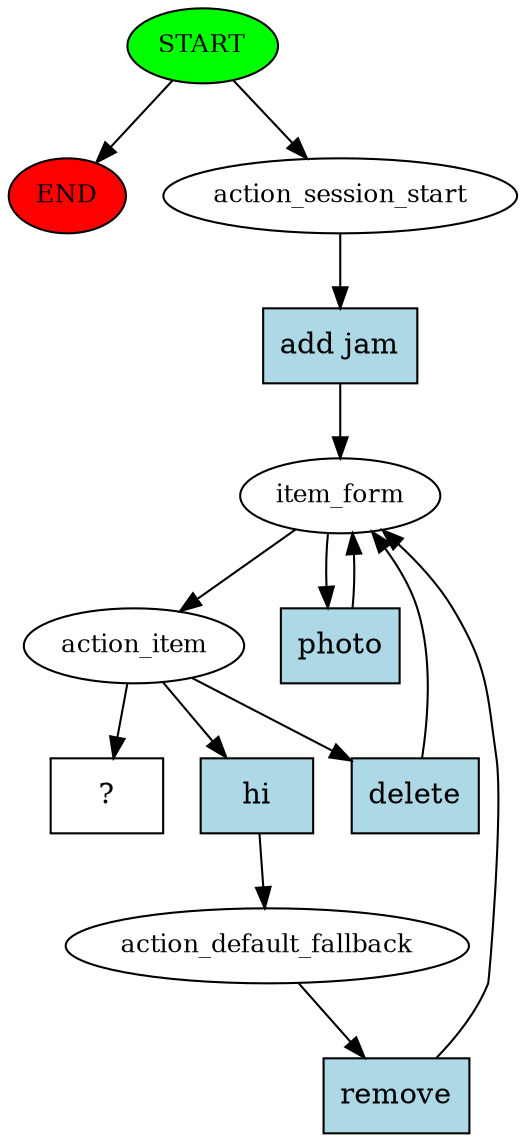 digraph  {
0 [class="start active", fillcolor=green, fontsize=12, label=START, style=filled];
"-1" [class=end, fillcolor=red, fontsize=12, label=END, style=filled];
1 [class=active, fontsize=12, label=action_session_start];
2 [class=active, fontsize=12, label=item_form];
3 [class=active, fontsize=12, label=action_item];
7 [class=active, fontsize=12, label=action_default_fallback];
14 [class="intent dashed active", label="  ?  ", shape=rect];
15 [class="intent active", fillcolor=lightblue, label="add jam", shape=rect, style=filled];
16 [class="intent active", fillcolor=lightblue, label=photo, shape=rect, style=filled];
17 [class="intent active", fillcolor=lightblue, label=hi, shape=rect, style=filled];
18 [class="intent active", fillcolor=lightblue, label=delete, shape=rect, style=filled];
19 [class="intent active", fillcolor=lightblue, label=remove, shape=rect, style=filled];
0 -> "-1"  [class="", key=NONE, label=""];
0 -> 1  [class=active, key=NONE, label=""];
1 -> 15  [class=active, key=0];
2 -> 3  [class=active, key=NONE, label=""];
2 -> 16  [class=active, key=0];
3 -> 14  [class=active, key=NONE, label=""];
3 -> 17  [class=active, key=0];
3 -> 18  [class=active, key=0];
7 -> 19  [class=active, key=0];
15 -> 2  [class=active, key=0];
16 -> 2  [class=active, key=0];
17 -> 7  [class=active, key=0];
18 -> 2  [class=active, key=0];
19 -> 2  [class=active, key=0];
}
